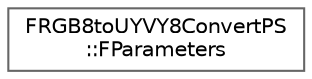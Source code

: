 digraph "Graphical Class Hierarchy"
{
 // INTERACTIVE_SVG=YES
 // LATEX_PDF_SIZE
  bgcolor="transparent";
  edge [fontname=Helvetica,fontsize=10,labelfontname=Helvetica,labelfontsize=10];
  node [fontname=Helvetica,fontsize=10,shape=box,height=0.2,width=0.4];
  rankdir="LR";
  Node0 [id="Node000000",label="FRGB8toUYVY8ConvertPS\l::FParameters",height=0.2,width=0.4,color="grey40", fillcolor="white", style="filled",URL="$da/dc2/classFRGB8toUYVY8ConvertPS_1_1FParameters.html",tooltip=" "];
}
